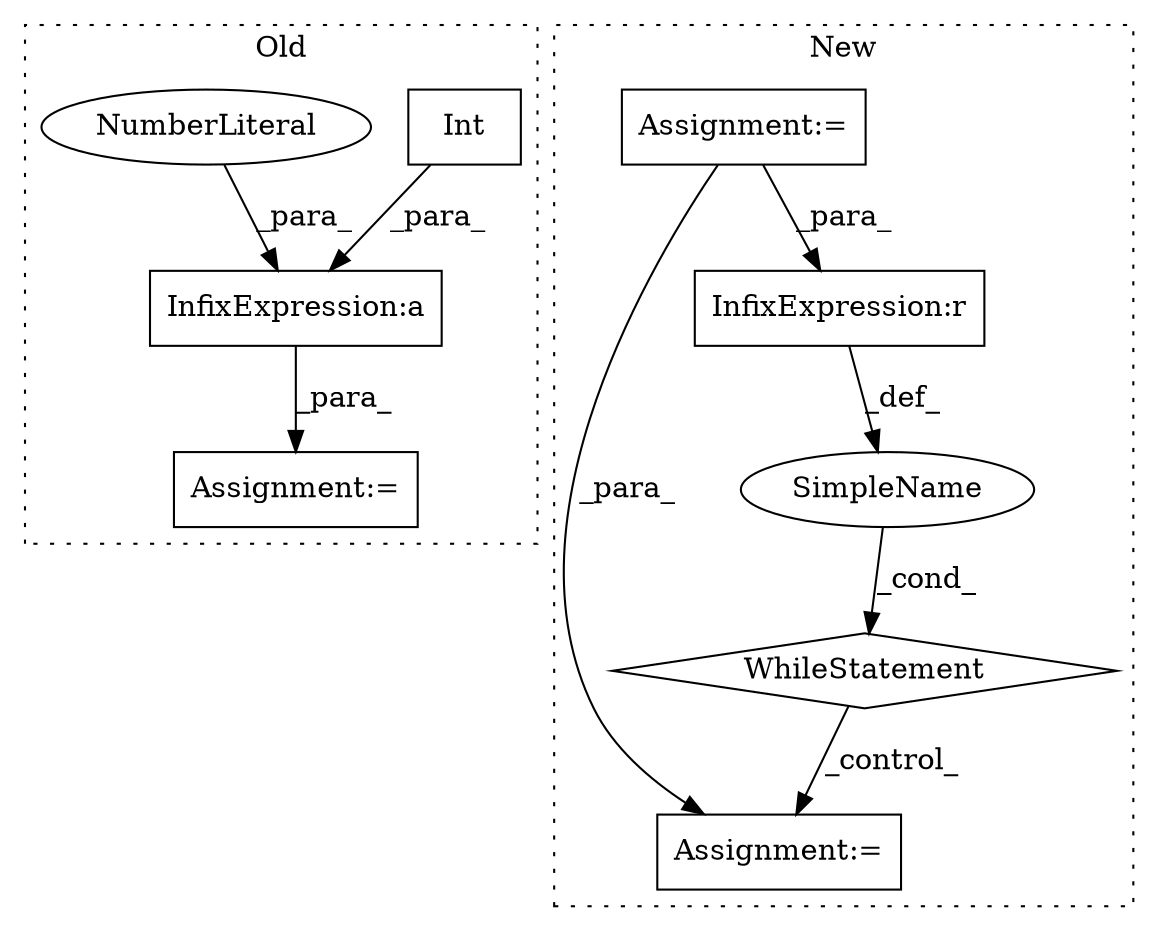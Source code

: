 digraph G {
subgraph cluster0 {
1 [label="Int" a="32" s="695,706" l="4,1" shape="box"];
3 [label="Assignment:=" a="7" s="626,712" l="53,2" shape="box"];
7 [label="InfixExpression:a" a="27" s="707" l="3" shape="box"];
8 [label="NumberLiteral" a="34" s="710" l="1" shape="ellipse"];
label = "Old";
style="dotted";
}
subgraph cluster1 {
2 [label="WhileStatement" a="61" s="1632,1655" l="7,2" shape="diamond"];
4 [label="Assignment:=" a="7" s="1724" l="2" shape="box"];
5 [label="SimpleName" a="42" s="" l="" shape="ellipse"];
6 [label="InfixExpression:r" a="27" s="1647" l="4" shape="box"];
9 [label="Assignment:=" a="7" s="1624" l="1" shape="box"];
label = "New";
style="dotted";
}
1 -> 7 [label="_para_"];
2 -> 4 [label="_control_"];
5 -> 2 [label="_cond_"];
6 -> 5 [label="_def_"];
7 -> 3 [label="_para_"];
8 -> 7 [label="_para_"];
9 -> 6 [label="_para_"];
9 -> 4 [label="_para_"];
}